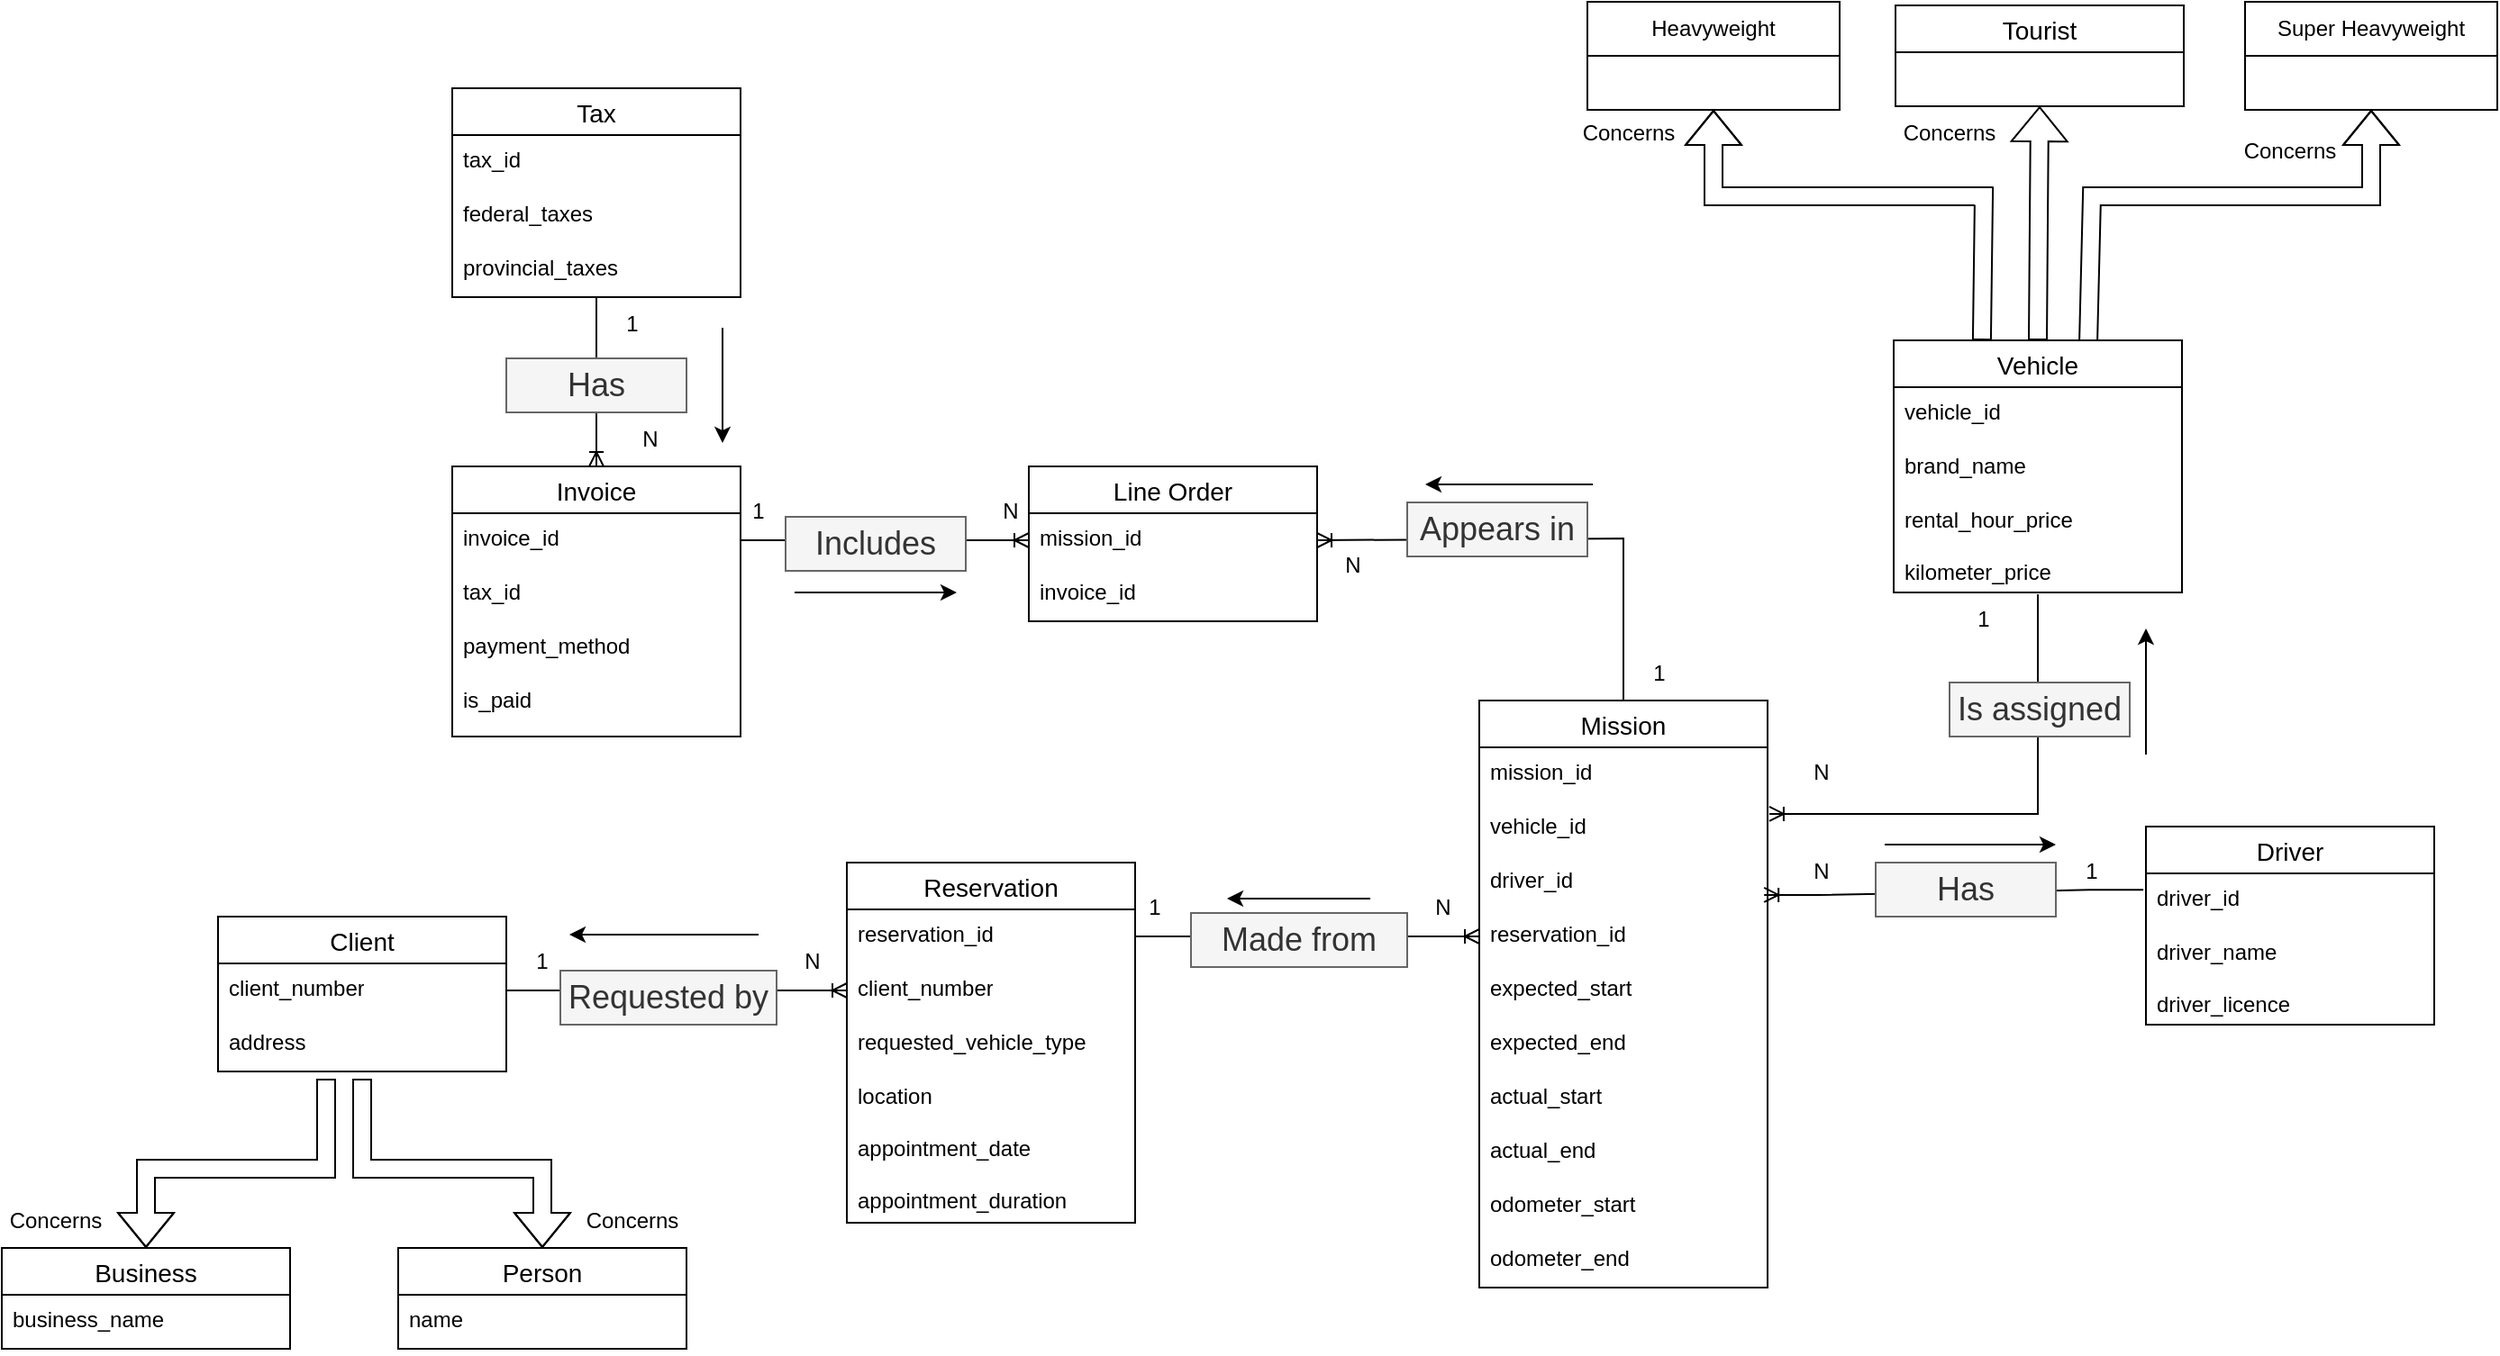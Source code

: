 <mxfile version="22.1.4" type="device">
  <diagram id="R2lEEEUBdFMjLlhIrx00" name="Page-1">
    <mxGraphModel dx="1900" dy="1611" grid="1" gridSize="10" guides="1" tooltips="1" connect="1" arrows="1" fold="1" page="1" pageScale="1" pageWidth="850" pageHeight="1100" math="0" shadow="0" extFonts="Permanent Marker^https://fonts.googleapis.com/css?family=Permanent+Marker">
      <root>
        <mxCell id="0" />
        <mxCell id="1" parent="0" />
        <mxCell id="akXxFOU8DNpJ8hJ18WZi-14" value="Mission" style="swimlane;fontStyle=0;childLayout=stackLayout;horizontal=1;startSize=26;horizontalStack=0;resizeParent=1;resizeParentMax=0;resizeLast=0;collapsible=1;marginBottom=0;align=center;fontSize=14;" parent="1" vertex="1">
          <mxGeometry x="150" y="370" width="160" height="326" as="geometry" />
        </mxCell>
        <mxCell id="akXxFOU8DNpJ8hJ18WZi-15" value="mission_id" style="text;strokeColor=none;fillColor=none;spacingLeft=4;spacingRight=4;overflow=hidden;rotatable=0;points=[[0,0.5],[1,0.5]];portConstraint=eastwest;fontSize=12;whiteSpace=wrap;html=1;" parent="akXxFOU8DNpJ8hJ18WZi-14" vertex="1">
          <mxGeometry y="26" width="160" height="30" as="geometry" />
        </mxCell>
        <mxCell id="akXxFOU8DNpJ8hJ18WZi-16" value="&lt;div&gt;vehicle_id&lt;/div&gt;&lt;div&gt;&lt;br&gt;&lt;/div&gt;" style="text;strokeColor=none;fillColor=none;spacingLeft=4;spacingRight=4;overflow=hidden;rotatable=0;points=[[0,0.5],[1,0.5]];portConstraint=eastwest;fontSize=12;whiteSpace=wrap;html=1;" parent="akXxFOU8DNpJ8hJ18WZi-14" vertex="1">
          <mxGeometry y="56" width="160" height="30" as="geometry" />
        </mxCell>
        <mxCell id="dKVeqmf3rWd-lL4ULNfH-48" value="driver_id" style="text;strokeColor=none;fillColor=none;spacingLeft=4;spacingRight=4;overflow=hidden;rotatable=0;points=[[0,0.5],[1,0.5]];portConstraint=eastwest;fontSize=12;whiteSpace=wrap;html=1;" parent="akXxFOU8DNpJ8hJ18WZi-14" vertex="1">
          <mxGeometry y="86" width="160" height="30" as="geometry" />
        </mxCell>
        <mxCell id="dKVeqmf3rWd-lL4ULNfH-49" value="reservation_id" style="text;strokeColor=none;fillColor=none;spacingLeft=4;spacingRight=4;overflow=hidden;rotatable=0;points=[[0,0.5],[1,0.5]];portConstraint=eastwest;fontSize=12;whiteSpace=wrap;html=1;" parent="akXxFOU8DNpJ8hJ18WZi-14" vertex="1">
          <mxGeometry y="116" width="160" height="30" as="geometry" />
        </mxCell>
        <mxCell id="dKVeqmf3rWd-lL4ULNfH-61" value="expected_start" style="text;strokeColor=none;fillColor=none;spacingLeft=4;spacingRight=4;overflow=hidden;rotatable=0;points=[[0,0.5],[1,0.5]];portConstraint=eastwest;fontSize=12;whiteSpace=wrap;html=1;" parent="akXxFOU8DNpJ8hJ18WZi-14" vertex="1">
          <mxGeometry y="146" width="160" height="30" as="geometry" />
        </mxCell>
        <mxCell id="dKVeqmf3rWd-lL4ULNfH-62" value="expected_end" style="text;strokeColor=none;fillColor=none;spacingLeft=4;spacingRight=4;overflow=hidden;rotatable=0;points=[[0,0.5],[1,0.5]];portConstraint=eastwest;fontSize=12;whiteSpace=wrap;html=1;" parent="akXxFOU8DNpJ8hJ18WZi-14" vertex="1">
          <mxGeometry y="176" width="160" height="30" as="geometry" />
        </mxCell>
        <mxCell id="S5_aVqYSwiM6wcFeoej1-1" value="actual_start" style="text;strokeColor=none;fillColor=none;spacingLeft=4;spacingRight=4;overflow=hidden;rotatable=0;points=[[0,0.5],[1,0.5]];portConstraint=eastwest;fontSize=12;whiteSpace=wrap;html=1;" vertex="1" parent="akXxFOU8DNpJ8hJ18WZi-14">
          <mxGeometry y="206" width="160" height="30" as="geometry" />
        </mxCell>
        <mxCell id="S5_aVqYSwiM6wcFeoej1-2" value="actual_end" style="text;strokeColor=none;fillColor=none;spacingLeft=4;spacingRight=4;overflow=hidden;rotatable=0;points=[[0,0.5],[1,0.5]];portConstraint=eastwest;fontSize=12;whiteSpace=wrap;html=1;" vertex="1" parent="akXxFOU8DNpJ8hJ18WZi-14">
          <mxGeometry y="236" width="160" height="30" as="geometry" />
        </mxCell>
        <mxCell id="dKVeqmf3rWd-lL4ULNfH-63" value="odometer_start" style="text;strokeColor=none;fillColor=none;spacingLeft=4;spacingRight=4;overflow=hidden;rotatable=0;points=[[0,0.5],[1,0.5]];portConstraint=eastwest;fontSize=12;whiteSpace=wrap;html=1;" parent="akXxFOU8DNpJ8hJ18WZi-14" vertex="1">
          <mxGeometry y="266" width="160" height="30" as="geometry" />
        </mxCell>
        <mxCell id="dKVeqmf3rWd-lL4ULNfH-64" value="odometer_end" style="text;strokeColor=none;fillColor=none;spacingLeft=4;spacingRight=4;overflow=hidden;rotatable=0;points=[[0,0.5],[1,0.5]];portConstraint=eastwest;fontSize=12;whiteSpace=wrap;html=1;" parent="akXxFOU8DNpJ8hJ18WZi-14" vertex="1">
          <mxGeometry y="296" width="160" height="30" as="geometry" />
        </mxCell>
        <mxCell id="akXxFOU8DNpJ8hJ18WZi-24" value="" style="edgeStyle=entityRelationEdgeStyle;fontSize=12;html=1;endArrow=ERoneToMany;rounded=0;entryX=0.988;entryY=0.733;entryDx=0;entryDy=0;entryPerimeter=0;exitX=-0.009;exitY=0.306;exitDx=0;exitDy=0;exitPerimeter=0;" parent="1" source="akXxFOU8DNpJ8hJ18WZi-26" target="dKVeqmf3rWd-lL4ULNfH-48" edge="1">
          <mxGeometry width="100" height="100" relative="1" as="geometry">
            <mxPoint x="540" y="471.0" as="sourcePoint" />
            <mxPoint x="450" y="510" as="targetPoint" />
          </mxGeometry>
        </mxCell>
        <mxCell id="akXxFOU8DNpJ8hJ18WZi-25" value="Driver" style="swimlane;fontStyle=0;childLayout=stackLayout;horizontal=1;startSize=26;horizontalStack=0;resizeParent=1;resizeParentMax=0;resizeLast=0;collapsible=1;marginBottom=0;align=center;fontSize=14;" parent="1" vertex="1">
          <mxGeometry x="520" y="440" width="160" height="110" as="geometry" />
        </mxCell>
        <mxCell id="akXxFOU8DNpJ8hJ18WZi-26" value="driver_id" style="text;strokeColor=none;fillColor=none;spacingLeft=4;spacingRight=4;overflow=hidden;rotatable=0;points=[[0,0.5],[1,0.5]];portConstraint=eastwest;fontSize=12;whiteSpace=wrap;html=1;" parent="akXxFOU8DNpJ8hJ18WZi-25" vertex="1">
          <mxGeometry y="26" width="160" height="30" as="geometry" />
        </mxCell>
        <mxCell id="akXxFOU8DNpJ8hJ18WZi-27" value="&lt;div&gt;driver_name&lt;/div&gt;&lt;div&gt;&lt;br&gt;&lt;/div&gt;&lt;div&gt;driver_licence&lt;br&gt;&lt;/div&gt;" style="text;strokeColor=none;fillColor=none;spacingLeft=4;spacingRight=4;overflow=hidden;rotatable=0;points=[[0,0.5],[1,0.5]];portConstraint=eastwest;fontSize=12;whiteSpace=wrap;html=1;" parent="akXxFOU8DNpJ8hJ18WZi-25" vertex="1">
          <mxGeometry y="56" width="160" height="54" as="geometry" />
        </mxCell>
        <mxCell id="akXxFOU8DNpJ8hJ18WZi-30" value="Client" style="swimlane;fontStyle=0;childLayout=stackLayout;horizontal=1;startSize=26;horizontalStack=0;resizeParent=1;resizeParentMax=0;resizeLast=0;collapsible=1;marginBottom=0;align=center;fontSize=14;" parent="1" vertex="1">
          <mxGeometry x="-550" y="490" width="160" height="86" as="geometry" />
        </mxCell>
        <mxCell id="akXxFOU8DNpJ8hJ18WZi-31" value="client_number" style="text;strokeColor=none;fillColor=none;spacingLeft=4;spacingRight=4;overflow=hidden;rotatable=0;points=[[0,0.5],[1,0.5]];portConstraint=eastwest;fontSize=12;whiteSpace=wrap;html=1;" parent="akXxFOU8DNpJ8hJ18WZi-30" vertex="1">
          <mxGeometry y="26" width="160" height="30" as="geometry" />
        </mxCell>
        <mxCell id="akXxFOU8DNpJ8hJ18WZi-32" value="address" style="text;strokeColor=none;fillColor=none;spacingLeft=4;spacingRight=4;overflow=hidden;rotatable=0;points=[[0,0.5],[1,0.5]];portConstraint=eastwest;fontSize=12;whiteSpace=wrap;html=1;" parent="akXxFOU8DNpJ8hJ18WZi-30" vertex="1">
          <mxGeometry y="56" width="160" height="30" as="geometry" />
        </mxCell>
        <mxCell id="akXxFOU8DNpJ8hJ18WZi-37" value="Business" style="swimlane;fontStyle=0;childLayout=stackLayout;horizontal=1;startSize=26;horizontalStack=0;resizeParent=1;resizeParentMax=0;resizeLast=0;collapsible=1;marginBottom=0;align=center;fontSize=14;" parent="1" vertex="1">
          <mxGeometry x="-670" y="674" width="160" height="56" as="geometry" />
        </mxCell>
        <mxCell id="akXxFOU8DNpJ8hJ18WZi-38" value="business_name" style="text;strokeColor=none;fillColor=none;spacingLeft=4;spacingRight=4;overflow=hidden;rotatable=0;points=[[0,0.5],[1,0.5]];portConstraint=eastwest;fontSize=12;whiteSpace=wrap;html=1;" parent="akXxFOU8DNpJ8hJ18WZi-37" vertex="1">
          <mxGeometry y="26" width="160" height="30" as="geometry" />
        </mxCell>
        <mxCell id="akXxFOU8DNpJ8hJ18WZi-41" value="Person" style="swimlane;fontStyle=0;childLayout=stackLayout;horizontal=1;startSize=26;horizontalStack=0;resizeParent=1;resizeParentMax=0;resizeLast=0;collapsible=1;marginBottom=0;align=center;fontSize=14;" parent="1" vertex="1">
          <mxGeometry x="-450" y="674" width="160" height="56" as="geometry" />
        </mxCell>
        <mxCell id="akXxFOU8DNpJ8hJ18WZi-42" value="name" style="text;strokeColor=none;fillColor=none;spacingLeft=4;spacingRight=4;overflow=hidden;rotatable=0;points=[[0,0.5],[1,0.5]];portConstraint=eastwest;fontSize=12;whiteSpace=wrap;html=1;" parent="akXxFOU8DNpJ8hJ18WZi-41" vertex="1">
          <mxGeometry y="26" width="160" height="30" as="geometry" />
        </mxCell>
        <mxCell id="HXT0rlTHmQGawke6wT0S-1" value="" style="shape=flexArrow;endArrow=classic;html=1;rounded=0;exitX=0.5;exitY=0;exitDx=0;exitDy=0;entryX=0.5;entryY=1;entryDx=0;entryDy=0;" parent="1" source="dKVeqmf3rWd-lL4ULNfH-14" target="HXT0rlTHmQGawke6wT0S-2" edge="1">
          <mxGeometry width="50" height="50" relative="1" as="geometry">
            <mxPoint x="455" y="150" as="sourcePoint" />
            <mxPoint x="460" y="40" as="targetPoint" />
          </mxGeometry>
        </mxCell>
        <mxCell id="HXT0rlTHmQGawke6wT0S-2" value="Tourist" style="swimlane;fontStyle=0;childLayout=stackLayout;horizontal=1;startSize=26;horizontalStack=0;resizeParent=1;resizeParentMax=0;resizeLast=0;collapsible=1;marginBottom=0;align=center;fontSize=14;" parent="1" vertex="1">
          <mxGeometry x="381" y="-16" width="160" height="56" as="geometry" />
        </mxCell>
        <mxCell id="HXT0rlTHmQGawke6wT0S-6" value="" style="shape=flexArrow;endArrow=classic;html=1;rounded=0;exitX=0.306;exitY=0;exitDx=0;exitDy=0;exitPerimeter=0;entryX=0.5;entryY=1;entryDx=0;entryDy=0;" parent="1" source="dKVeqmf3rWd-lL4ULNfH-14" target="HXT0rlTHmQGawke6wT0S-7" edge="1">
          <mxGeometry width="50" height="50" relative="1" as="geometry">
            <mxPoint x="430" y="150" as="sourcePoint" />
            <mxPoint x="250" y="60" as="targetPoint" />
            <Array as="points">
              <mxPoint x="430" y="90" />
              <mxPoint x="280" y="90" />
            </Array>
          </mxGeometry>
        </mxCell>
        <mxCell id="HXT0rlTHmQGawke6wT0S-7" value="Heavyweight" style="swimlane;fontStyle=0;childLayout=stackLayout;horizontal=1;startSize=30;horizontalStack=0;resizeParent=1;resizeParentMax=0;resizeLast=0;collapsible=1;marginBottom=0;whiteSpace=wrap;html=1;" parent="1" vertex="1">
          <mxGeometry x="210" y="-18" width="140" height="60" as="geometry" />
        </mxCell>
        <mxCell id="HXT0rlTHmQGawke6wT0S-11" value="Super Heavyweight" style="swimlane;fontStyle=0;childLayout=stackLayout;horizontal=1;startSize=30;horizontalStack=0;resizeParent=1;resizeParentMax=0;resizeLast=0;collapsible=1;marginBottom=0;whiteSpace=wrap;html=1;" parent="1" vertex="1">
          <mxGeometry x="575" y="-18" width="140" height="60" as="geometry" />
        </mxCell>
        <mxCell id="HXT0rlTHmQGawke6wT0S-15" value="" style="shape=flexArrow;endArrow=classic;html=1;rounded=0;entryX=0.5;entryY=1;entryDx=0;entryDy=0;exitX=0.675;exitY=0.014;exitDx=0;exitDy=0;exitPerimeter=0;" parent="1" source="dKVeqmf3rWd-lL4ULNfH-14" target="HXT0rlTHmQGawke6wT0S-11" edge="1">
          <mxGeometry width="50" height="50" relative="1" as="geometry">
            <mxPoint x="490" y="160" as="sourcePoint" />
            <mxPoint x="683.94" y="22.01" as="targetPoint" />
            <Array as="points">
              <mxPoint x="490" y="90" />
              <mxPoint x="645" y="90" />
            </Array>
          </mxGeometry>
        </mxCell>
        <mxCell id="HXT0rlTHmQGawke6wT0S-26" value="Line Order" style="swimlane;fontStyle=0;childLayout=stackLayout;horizontal=1;startSize=26;horizontalStack=0;resizeParent=1;resizeParentMax=0;resizeLast=0;collapsible=1;marginBottom=0;align=center;fontSize=14;" parent="1" vertex="1">
          <mxGeometry x="-100" y="240" width="160" height="86" as="geometry" />
        </mxCell>
        <mxCell id="HXT0rlTHmQGawke6wT0S-27" value="mission_id" style="text;strokeColor=none;fillColor=none;spacingLeft=4;spacingRight=4;overflow=hidden;rotatable=0;points=[[0,0.5],[1,0.5]];portConstraint=eastwest;fontSize=12;whiteSpace=wrap;html=1;" parent="HXT0rlTHmQGawke6wT0S-26" vertex="1">
          <mxGeometry y="26" width="160" height="30" as="geometry" />
        </mxCell>
        <mxCell id="HXT0rlTHmQGawke6wT0S-28" value="invoice_id" style="text;strokeColor=none;fillColor=none;spacingLeft=4;spacingRight=4;overflow=hidden;rotatable=0;points=[[0,0.5],[1,0.5]];portConstraint=eastwest;fontSize=12;whiteSpace=wrap;html=1;" parent="HXT0rlTHmQGawke6wT0S-26" vertex="1">
          <mxGeometry y="56" width="160" height="30" as="geometry" />
        </mxCell>
        <mxCell id="HXT0rlTHmQGawke6wT0S-30" value="Invoice" style="swimlane;fontStyle=0;childLayout=stackLayout;horizontal=1;startSize=26;horizontalStack=0;resizeParent=1;resizeParentMax=0;resizeLast=0;collapsible=1;marginBottom=0;align=center;fontSize=14;" parent="1" vertex="1">
          <mxGeometry x="-420" y="240" width="160" height="150" as="geometry" />
        </mxCell>
        <mxCell id="HXT0rlTHmQGawke6wT0S-31" value="invoice_id" style="text;strokeColor=none;fillColor=none;spacingLeft=4;spacingRight=4;overflow=hidden;rotatable=0;points=[[0,0.5],[1,0.5]];portConstraint=eastwest;fontSize=12;whiteSpace=wrap;html=1;" parent="HXT0rlTHmQGawke6wT0S-30" vertex="1">
          <mxGeometry y="26" width="160" height="30" as="geometry" />
        </mxCell>
        <mxCell id="dKVeqmf3rWd-lL4ULNfH-33" value="tax_id" style="text;strokeColor=none;fillColor=none;spacingLeft=4;spacingRight=4;overflow=hidden;rotatable=0;points=[[0,0.5],[1,0.5]];portConstraint=eastwest;fontSize=12;whiteSpace=wrap;html=1;" parent="HXT0rlTHmQGawke6wT0S-30" vertex="1">
          <mxGeometry y="56" width="160" height="30" as="geometry" />
        </mxCell>
        <mxCell id="HXT0rlTHmQGawke6wT0S-32" value="payment_method" style="text;strokeColor=none;fillColor=none;spacingLeft=4;spacingRight=4;overflow=hidden;rotatable=0;points=[[0,0.5],[1,0.5]];portConstraint=eastwest;fontSize=12;whiteSpace=wrap;html=1;" parent="HXT0rlTHmQGawke6wT0S-30" vertex="1">
          <mxGeometry y="86" width="160" height="30" as="geometry" />
        </mxCell>
        <mxCell id="HXT0rlTHmQGawke6wT0S-33" value="&lt;div&gt;is_paid&lt;/div&gt;" style="text;strokeColor=none;fillColor=none;spacingLeft=4;spacingRight=4;overflow=hidden;rotatable=0;points=[[0,0.5],[1,0.5]];portConstraint=eastwest;fontSize=12;whiteSpace=wrap;html=1;" parent="HXT0rlTHmQGawke6wT0S-30" vertex="1">
          <mxGeometry y="116" width="160" height="34" as="geometry" />
        </mxCell>
        <mxCell id="HXT0rlTHmQGawke6wT0S-34" value="" style="fontSize=12;html=1;endArrow=ERoneToMany;rounded=0;exitX=0.5;exitY=0;exitDx=0;exitDy=0;entryX=1;entryY=0.5;entryDx=0;entryDy=0;" parent="1" source="akXxFOU8DNpJ8hJ18WZi-14" target="HXT0rlTHmQGawke6wT0S-27" edge="1">
          <mxGeometry width="100" height="100" relative="1" as="geometry">
            <mxPoint x="230" y="300" as="sourcePoint" />
            <mxPoint x="100" y="280" as="targetPoint" />
            <Array as="points">
              <mxPoint x="230" y="280" />
            </Array>
          </mxGeometry>
        </mxCell>
        <mxCell id="HXT0rlTHmQGawke6wT0S-35" value="" style="fontSize=12;html=1;endArrow=ERoneToMany;rounded=0;exitX=1;exitY=0.5;exitDx=0;exitDy=0;entryX=0;entryY=0.5;entryDx=0;entryDy=0;" parent="1" source="HXT0rlTHmQGawke6wT0S-31" target="HXT0rlTHmQGawke6wT0S-27" edge="1">
          <mxGeometry width="100" height="100" relative="1" as="geometry">
            <mxPoint x="-120" y="330" as="sourcePoint" />
            <mxPoint x="-120" y="208" as="targetPoint" />
          </mxGeometry>
        </mxCell>
        <mxCell id="HXT0rlTHmQGawke6wT0S-40" value="Reservation" style="swimlane;fontStyle=0;childLayout=stackLayout;horizontal=1;startSize=26;horizontalStack=0;resizeParent=1;resizeParentMax=0;resizeLast=0;collapsible=1;marginBottom=0;align=center;fontSize=14;" parent="1" vertex="1">
          <mxGeometry x="-201" y="460" width="160" height="200" as="geometry" />
        </mxCell>
        <mxCell id="dKVeqmf3rWd-lL4ULNfH-50" value="reservation_id" style="text;strokeColor=none;fillColor=none;spacingLeft=4;spacingRight=4;overflow=hidden;rotatable=0;points=[[0,0.5],[1,0.5]];portConstraint=eastwest;fontSize=12;whiteSpace=wrap;html=1;" parent="HXT0rlTHmQGawke6wT0S-40" vertex="1">
          <mxGeometry y="26" width="160" height="30" as="geometry" />
        </mxCell>
        <mxCell id="HXT0rlTHmQGawke6wT0S-41" value="client_number" style="text;strokeColor=none;fillColor=none;spacingLeft=4;spacingRight=4;overflow=hidden;rotatable=0;points=[[0,0.5],[1,0.5]];portConstraint=eastwest;fontSize=12;whiteSpace=wrap;html=1;" parent="HXT0rlTHmQGawke6wT0S-40" vertex="1">
          <mxGeometry y="56" width="160" height="30" as="geometry" />
        </mxCell>
        <mxCell id="HXT0rlTHmQGawke6wT0S-42" value="requested_vehicle_type" style="text;strokeColor=none;fillColor=none;spacingLeft=4;spacingRight=4;overflow=hidden;rotatable=0;points=[[0,0.5],[1,0.5]];portConstraint=eastwest;fontSize=12;whiteSpace=wrap;html=1;" parent="HXT0rlTHmQGawke6wT0S-40" vertex="1">
          <mxGeometry y="86" width="160" height="30" as="geometry" />
        </mxCell>
        <mxCell id="HXT0rlTHmQGawke6wT0S-43" value="&lt;div&gt;location&lt;/div&gt;&lt;div&gt;&lt;br&gt;&lt;/div&gt;&lt;div&gt;appointment_date&lt;/div&gt;&lt;div&gt;&lt;br&gt;&lt;/div&gt;&lt;div&gt;appointment_duration&lt;br&gt;&lt;/div&gt;&lt;div&gt;&lt;br&gt;&lt;/div&gt;&lt;div&gt;&lt;br&gt;&lt;/div&gt;" style="text;strokeColor=none;fillColor=none;spacingLeft=4;spacingRight=4;overflow=hidden;rotatable=0;points=[[0,0.5],[1,0.5]];portConstraint=eastwest;fontSize=12;whiteSpace=wrap;html=1;" parent="HXT0rlTHmQGawke6wT0S-40" vertex="1">
          <mxGeometry y="116" width="160" height="84" as="geometry" />
        </mxCell>
        <mxCell id="HXT0rlTHmQGawke6wT0S-44" value="Concerns" style="text;html=1;strokeColor=none;fillColor=none;align=center;verticalAlign=middle;whiteSpace=wrap;rounded=0;" parent="1" vertex="1">
          <mxGeometry x="570" y="50" width="60" height="30" as="geometry" />
        </mxCell>
        <mxCell id="HXT0rlTHmQGawke6wT0S-45" value="Concerns" style="text;html=1;strokeColor=none;fillColor=none;align=center;verticalAlign=middle;whiteSpace=wrap;rounded=0;" parent="1" vertex="1">
          <mxGeometry x="381" y="40" width="60" height="30" as="geometry" />
        </mxCell>
        <mxCell id="HXT0rlTHmQGawke6wT0S-46" value="Concerns" style="text;html=1;strokeColor=none;fillColor=none;align=center;verticalAlign=middle;whiteSpace=wrap;rounded=0;" parent="1" vertex="1">
          <mxGeometry x="203" y="40" width="60" height="30" as="geometry" />
        </mxCell>
        <mxCell id="HXT0rlTHmQGawke6wT0S-47" value="Concerns" style="text;html=1;strokeColor=none;fillColor=none;align=center;verticalAlign=middle;whiteSpace=wrap;rounded=0;" parent="1" vertex="1">
          <mxGeometry x="-350" y="644" width="60" height="30" as="geometry" />
        </mxCell>
        <mxCell id="HXT0rlTHmQGawke6wT0S-48" value="Concerns" style="text;html=1;strokeColor=none;fillColor=none;align=center;verticalAlign=middle;whiteSpace=wrap;rounded=0;" parent="1" vertex="1">
          <mxGeometry x="-670" y="644" width="60" height="30" as="geometry" />
        </mxCell>
        <mxCell id="9CHubEAWElx0CJi55Ytn-6" value="Tax" style="swimlane;fontStyle=0;childLayout=stackLayout;horizontal=1;startSize=26;horizontalStack=0;resizeParent=1;resizeParentMax=0;resizeLast=0;collapsible=1;marginBottom=0;align=center;fontSize=14;" parent="1" vertex="1">
          <mxGeometry x="-420" y="30" width="160" height="116" as="geometry" />
        </mxCell>
        <mxCell id="9CHubEAWElx0CJi55Ytn-7" value="tax_id&lt;span style=&quot;white-space: pre;&quot;&gt;&#x9;&lt;/span&gt;" style="text;strokeColor=none;fillColor=none;spacingLeft=4;spacingRight=4;overflow=hidden;rotatable=0;points=[[0,0.5],[1,0.5]];portConstraint=eastwest;fontSize=12;whiteSpace=wrap;html=1;" parent="9CHubEAWElx0CJi55Ytn-6" vertex="1">
          <mxGeometry y="26" width="160" height="30" as="geometry" />
        </mxCell>
        <mxCell id="9CHubEAWElx0CJi55Ytn-8" value="federal_taxes" style="text;strokeColor=none;fillColor=none;spacingLeft=4;spacingRight=4;overflow=hidden;rotatable=0;points=[[0,0.5],[1,0.5]];portConstraint=eastwest;fontSize=12;whiteSpace=wrap;html=1;" parent="9CHubEAWElx0CJi55Ytn-6" vertex="1">
          <mxGeometry y="56" width="160" height="30" as="geometry" />
        </mxCell>
        <mxCell id="9CHubEAWElx0CJi55Ytn-9" value="provincial_taxes" style="text;strokeColor=none;fillColor=none;spacingLeft=4;spacingRight=4;overflow=hidden;rotatable=0;points=[[0,0.5],[1,0.5]];portConstraint=eastwest;fontSize=12;whiteSpace=wrap;html=1;" parent="9CHubEAWElx0CJi55Ytn-6" vertex="1">
          <mxGeometry y="86" width="160" height="30" as="geometry" />
        </mxCell>
        <mxCell id="9CHubEAWElx0CJi55Ytn-10" value="" style="fontSize=12;html=1;endArrow=ERoneToMany;rounded=0;entryX=0.5;entryY=0;entryDx=0;entryDy=0;exitX=0.5;exitY=1;exitDx=0;exitDy=0;" parent="1" source="9CHubEAWElx0CJi55Ytn-6" target="HXT0rlTHmQGawke6wT0S-30" edge="1">
          <mxGeometry width="100" height="100" relative="1" as="geometry">
            <mxPoint x="-340" y="200" as="sourcePoint" />
            <mxPoint x="710" y="870" as="targetPoint" />
          </mxGeometry>
        </mxCell>
        <mxCell id="dKVeqmf3rWd-lL4ULNfH-1" value="1" style="text;html=1;strokeColor=none;fillColor=none;align=center;verticalAlign=middle;whiteSpace=wrap;rounded=0;" parent="1" vertex="1">
          <mxGeometry x="460" y="450" width="60" height="30" as="geometry" />
        </mxCell>
        <mxCell id="dKVeqmf3rWd-lL4ULNfH-2" value="N" style="text;html=1;strokeColor=none;fillColor=none;align=center;verticalAlign=middle;whiteSpace=wrap;rounded=0;" parent="1" vertex="1">
          <mxGeometry x="310" y="450" width="60" height="30" as="geometry" />
        </mxCell>
        <mxCell id="dKVeqmf3rWd-lL4ULNfH-3" value="&lt;font style=&quot;font-size: 18px;&quot;&gt;Has&lt;/font&gt;" style="text;html=1;strokeColor=#666666;fillColor=#f5f5f5;align=center;verticalAlign=middle;whiteSpace=wrap;rounded=0;fontColor=#333333;" parent="1" vertex="1">
          <mxGeometry x="370" y="460" width="100" height="30" as="geometry" />
        </mxCell>
        <mxCell id="dKVeqmf3rWd-lL4ULNfH-5" value="" style="endArrow=classic;html=1;rounded=0;" parent="1" edge="1">
          <mxGeometry width="50" height="50" relative="1" as="geometry">
            <mxPoint x="375" y="450" as="sourcePoint" />
            <mxPoint x="470" y="450" as="targetPoint" />
          </mxGeometry>
        </mxCell>
        <mxCell id="dKVeqmf3rWd-lL4ULNfH-9" value="" style="fontSize=12;html=1;endArrow=ERoneToMany;rounded=0;entryX=1.006;entryY=0.233;entryDx=0;entryDy=0;entryPerimeter=0;exitX=0.5;exitY=1.019;exitDx=0;exitDy=0;exitPerimeter=0;" parent="1" source="dKVeqmf3rWd-lL4ULNfH-17" target="akXxFOU8DNpJ8hJ18WZi-16" edge="1">
          <mxGeometry width="100" height="100" relative="1" as="geometry">
            <mxPoint x="460" y="310" as="sourcePoint" />
            <mxPoint x="326" y="439" as="targetPoint" />
            <Array as="points">
              <mxPoint x="460" y="433" />
            </Array>
          </mxGeometry>
        </mxCell>
        <mxCell id="dKVeqmf3rWd-lL4ULNfH-14" value="Vehicle" style="swimlane;fontStyle=0;childLayout=stackLayout;horizontal=1;startSize=26;horizontalStack=0;resizeParent=1;resizeParentMax=0;resizeLast=0;collapsible=1;marginBottom=0;align=center;fontSize=14;" parent="1" vertex="1">
          <mxGeometry x="380" y="170" width="160" height="140" as="geometry" />
        </mxCell>
        <mxCell id="dKVeqmf3rWd-lL4ULNfH-15" value="vehicle_id" style="text;strokeColor=none;fillColor=none;spacingLeft=4;spacingRight=4;overflow=hidden;rotatable=0;points=[[0,0.5],[1,0.5]];portConstraint=eastwest;fontSize=12;whiteSpace=wrap;html=1;" parent="dKVeqmf3rWd-lL4ULNfH-14" vertex="1">
          <mxGeometry y="26" width="160" height="30" as="geometry" />
        </mxCell>
        <mxCell id="dKVeqmf3rWd-lL4ULNfH-16" value="brand_name" style="text;strokeColor=none;fillColor=none;spacingLeft=4;spacingRight=4;overflow=hidden;rotatable=0;points=[[0,0.5],[1,0.5]];portConstraint=eastwest;fontSize=12;whiteSpace=wrap;html=1;" parent="dKVeqmf3rWd-lL4ULNfH-14" vertex="1">
          <mxGeometry y="56" width="160" height="30" as="geometry" />
        </mxCell>
        <mxCell id="dKVeqmf3rWd-lL4ULNfH-17" value="&lt;div&gt;rental_hour_price&lt;/div&gt;&lt;div&gt;&lt;br&gt;&lt;/div&gt;&lt;div&gt;kilometer_price&lt;br&gt;&lt;/div&gt;&lt;div&gt;&lt;br&gt;&lt;/div&gt;&lt;div&gt;vehicle_type&lt;br&gt;&lt;/div&gt;" style="text;strokeColor=none;fillColor=none;spacingLeft=4;spacingRight=4;overflow=hidden;rotatable=0;points=[[0,0.5],[1,0.5]];portConstraint=eastwest;fontSize=12;whiteSpace=wrap;html=1;" parent="dKVeqmf3rWd-lL4ULNfH-14" vertex="1">
          <mxGeometry y="86" width="160" height="54" as="geometry" />
        </mxCell>
        <mxCell id="dKVeqmf3rWd-lL4ULNfH-19" value="&lt;font style=&quot;font-size: 18px;&quot;&gt;Is assigned&lt;/font&gt;" style="text;html=1;strokeColor=#666666;fillColor=#f5f5f5;align=center;verticalAlign=middle;whiteSpace=wrap;rounded=0;fontColor=#333333;" parent="1" vertex="1">
          <mxGeometry x="411" y="360" width="100" height="30" as="geometry" />
        </mxCell>
        <mxCell id="dKVeqmf3rWd-lL4ULNfH-20" value="N" style="text;html=1;strokeColor=none;fillColor=none;align=center;verticalAlign=middle;whiteSpace=wrap;rounded=0;" parent="1" vertex="1">
          <mxGeometry x="310" y="390" width="60" height="40" as="geometry" />
        </mxCell>
        <mxCell id="dKVeqmf3rWd-lL4ULNfH-21" value="1" style="text;html=1;strokeColor=none;fillColor=none;align=center;verticalAlign=middle;whiteSpace=wrap;rounded=0;" parent="1" vertex="1">
          <mxGeometry x="400" y="310" width="60" height="30" as="geometry" />
        </mxCell>
        <mxCell id="dKVeqmf3rWd-lL4ULNfH-22" value="" style="endArrow=classic;html=1;rounded=0;" parent="1" edge="1">
          <mxGeometry width="50" height="50" relative="1" as="geometry">
            <mxPoint x="520" y="400" as="sourcePoint" />
            <mxPoint x="520" y="330" as="targetPoint" />
          </mxGeometry>
        </mxCell>
        <mxCell id="dKVeqmf3rWd-lL4ULNfH-23" value="1" style="text;html=1;strokeColor=none;fillColor=none;align=center;verticalAlign=middle;whiteSpace=wrap;rounded=0;" parent="1" vertex="1">
          <mxGeometry x="220" y="340" width="60" height="30" as="geometry" />
        </mxCell>
        <mxCell id="dKVeqmf3rWd-lL4ULNfH-24" value="N" style="text;html=1;strokeColor=none;fillColor=none;align=center;verticalAlign=middle;whiteSpace=wrap;rounded=0;" parent="1" vertex="1">
          <mxGeometry x="50" y="280" width="60" height="30" as="geometry" />
        </mxCell>
        <mxCell id="dKVeqmf3rWd-lL4ULNfH-25" value="&lt;font style=&quot;font-size: 18px;&quot;&gt;Appears in&lt;/font&gt;" style="text;html=1;strokeColor=#666666;fillColor=#f5f5f5;align=center;verticalAlign=middle;whiteSpace=wrap;rounded=0;fontColor=#333333;" parent="1" vertex="1">
          <mxGeometry x="110" y="260" width="100" height="30" as="geometry" />
        </mxCell>
        <mxCell id="dKVeqmf3rWd-lL4ULNfH-28" value="N" style="text;html=1;strokeColor=none;fillColor=none;align=center;verticalAlign=middle;whiteSpace=wrap;rounded=0;" parent="1" vertex="1">
          <mxGeometry x="-140" y="250" width="60" height="30" as="geometry" />
        </mxCell>
        <mxCell id="dKVeqmf3rWd-lL4ULNfH-30" value="1" style="text;html=1;strokeColor=none;fillColor=none;align=center;verticalAlign=middle;whiteSpace=wrap;rounded=0;" parent="1" vertex="1">
          <mxGeometry x="-280" y="250" width="60" height="30" as="geometry" />
        </mxCell>
        <mxCell id="dKVeqmf3rWd-lL4ULNfH-32" value="&lt;font style=&quot;font-size: 18px;&quot;&gt;Includes&lt;br&gt;&lt;/font&gt;" style="text;html=1;strokeColor=#666666;fillColor=#f5f5f5;align=center;verticalAlign=middle;whiteSpace=wrap;rounded=0;fontColor=#333333;" parent="1" vertex="1">
          <mxGeometry x="-235" y="268" width="100" height="30" as="geometry" />
        </mxCell>
        <mxCell id="dKVeqmf3rWd-lL4ULNfH-34" value="N" style="text;html=1;strokeColor=none;fillColor=none;align=center;verticalAlign=middle;whiteSpace=wrap;rounded=0;" parent="1" vertex="1">
          <mxGeometry x="-340" y="210" width="60" height="30" as="geometry" />
        </mxCell>
        <mxCell id="dKVeqmf3rWd-lL4ULNfH-40" value="1" style="text;html=1;strokeColor=none;fillColor=none;align=center;verticalAlign=middle;whiteSpace=wrap;rounded=0;" parent="1" vertex="1">
          <mxGeometry x="-350" y="146" width="60" height="30" as="geometry" />
        </mxCell>
        <mxCell id="dKVeqmf3rWd-lL4ULNfH-42" value="&lt;font style=&quot;font-size: 18px;&quot;&gt;Has&lt;br&gt;&lt;/font&gt;" style="text;html=1;strokeColor=#666666;fillColor=#f5f5f5;align=center;verticalAlign=middle;whiteSpace=wrap;rounded=0;fontColor=#333333;" parent="1" vertex="1">
          <mxGeometry x="-390" y="180" width="100" height="30" as="geometry" />
        </mxCell>
        <mxCell id="dKVeqmf3rWd-lL4ULNfH-44" value="" style="endArrow=classic;html=1;rounded=0;" parent="1" edge="1">
          <mxGeometry width="50" height="50" relative="1" as="geometry">
            <mxPoint x="213" y="250" as="sourcePoint" />
            <mxPoint x="120" y="250" as="targetPoint" />
          </mxGeometry>
        </mxCell>
        <mxCell id="dKVeqmf3rWd-lL4ULNfH-45" value="" style="endArrow=classic;html=1;rounded=0;" parent="1" edge="1">
          <mxGeometry width="50" height="50" relative="1" as="geometry">
            <mxPoint x="-230" y="310" as="sourcePoint" />
            <mxPoint x="-140" y="310" as="targetPoint" />
          </mxGeometry>
        </mxCell>
        <mxCell id="dKVeqmf3rWd-lL4ULNfH-46" value="" style="endArrow=classic;html=1;rounded=0;" parent="1" edge="1">
          <mxGeometry width="50" height="50" relative="1" as="geometry">
            <mxPoint x="-270" y="163" as="sourcePoint" />
            <mxPoint x="-270" y="227" as="targetPoint" />
          </mxGeometry>
        </mxCell>
        <mxCell id="dKVeqmf3rWd-lL4ULNfH-51" value="" style="fontSize=12;html=1;endArrow=ERoneToMany;rounded=0;exitX=1;exitY=0.5;exitDx=0;exitDy=0;entryX=0;entryY=0.5;entryDx=0;entryDy=0;" parent="1" source="dKVeqmf3rWd-lL4ULNfH-50" target="dKVeqmf3rWd-lL4ULNfH-49" edge="1">
          <mxGeometry width="100" height="100" relative="1" as="geometry">
            <mxPoint x="171" y="660" as="sourcePoint" />
            <mxPoint x="80" y="570" as="targetPoint" />
          </mxGeometry>
        </mxCell>
        <mxCell id="dKVeqmf3rWd-lL4ULNfH-52" value="1" style="text;html=1;strokeColor=none;fillColor=none;align=center;verticalAlign=middle;whiteSpace=wrap;rounded=0;" parent="1" vertex="1">
          <mxGeometry x="-60" y="470" width="60" height="30" as="geometry" />
        </mxCell>
        <mxCell id="dKVeqmf3rWd-lL4ULNfH-55" value="N" style="text;html=1;strokeColor=none;fillColor=none;align=center;verticalAlign=middle;whiteSpace=wrap;rounded=0;" parent="1" vertex="1">
          <mxGeometry x="100" y="470" width="60" height="30" as="geometry" />
        </mxCell>
        <mxCell id="dKVeqmf3rWd-lL4ULNfH-56" value="&lt;font style=&quot;font-size: 18px;&quot;&gt;Made from&lt;br&gt;&lt;/font&gt;" style="text;html=1;strokeColor=#666666;fillColor=#f5f5f5;align=center;verticalAlign=middle;whiteSpace=wrap;rounded=0;fontColor=#333333;" parent="1" vertex="1">
          <mxGeometry x="-10" y="488" width="120" height="30" as="geometry" />
        </mxCell>
        <mxCell id="dKVeqmf3rWd-lL4ULNfH-57" value="" style="endArrow=classic;html=1;rounded=0;" parent="1" edge="1">
          <mxGeometry width="50" height="50" relative="1" as="geometry">
            <mxPoint x="89.5" y="480" as="sourcePoint" />
            <mxPoint x="10" y="480" as="targetPoint" />
          </mxGeometry>
        </mxCell>
        <mxCell id="dKVeqmf3rWd-lL4ULNfH-58" value="" style="fontSize=12;html=1;endArrow=ERoneToMany;rounded=0;entryX=0;entryY=0.5;entryDx=0;entryDy=0;exitX=1;exitY=0.5;exitDx=0;exitDy=0;" parent="1" source="akXxFOU8DNpJ8hJ18WZi-31" target="HXT0rlTHmQGawke6wT0S-41" edge="1">
          <mxGeometry width="100" height="100" relative="1" as="geometry">
            <mxPoint x="-340" y="540" as="sourcePoint" />
            <mxPoint x="-470" y="640" as="targetPoint" />
          </mxGeometry>
        </mxCell>
        <mxCell id="dKVeqmf3rWd-lL4ULNfH-59" value="" style="shape=flexArrow;endArrow=classic;html=1;rounded=0;exitX=0.375;exitY=1.133;exitDx=0;exitDy=0;exitPerimeter=0;entryX=0.5;entryY=0;entryDx=0;entryDy=0;" parent="1" source="akXxFOU8DNpJ8hJ18WZi-32" target="akXxFOU8DNpJ8hJ18WZi-37" edge="1">
          <mxGeometry width="50" height="50" relative="1" as="geometry">
            <mxPoint x="-540" y="700" as="sourcePoint" />
            <mxPoint x="-490" y="700" as="targetPoint" />
            <Array as="points">
              <mxPoint x="-490" y="630" />
              <mxPoint x="-590" y="630" />
            </Array>
          </mxGeometry>
        </mxCell>
        <mxCell id="dKVeqmf3rWd-lL4ULNfH-60" value="" style="shape=flexArrow;endArrow=classic;html=1;rounded=0;entryX=0.5;entryY=0;entryDx=0;entryDy=0;" parent="1" target="akXxFOU8DNpJ8hJ18WZi-41" edge="1">
          <mxGeometry width="50" height="50" relative="1" as="geometry">
            <mxPoint x="-470" y="580" as="sourcePoint" />
            <mxPoint x="-370" y="730" as="targetPoint" />
            <Array as="points">
              <mxPoint x="-470" y="630" />
              <mxPoint x="-370" y="630" />
            </Array>
          </mxGeometry>
        </mxCell>
        <mxCell id="dKVeqmf3rWd-lL4ULNfH-65" value="&lt;font style=&quot;font-size: 18px;&quot;&gt;Requested by&lt;br&gt;&lt;/font&gt;" style="text;html=1;strokeColor=#666666;fillColor=#f5f5f5;align=center;verticalAlign=middle;whiteSpace=wrap;rounded=0;fontColor=#333333;" parent="1" vertex="1">
          <mxGeometry x="-360" y="520" width="120" height="30" as="geometry" />
        </mxCell>
        <mxCell id="dKVeqmf3rWd-lL4ULNfH-67" value="1" style="text;html=1;strokeColor=none;fillColor=none;align=center;verticalAlign=middle;whiteSpace=wrap;rounded=0;" parent="1" vertex="1">
          <mxGeometry x="-400" y="500" width="60" height="30" as="geometry" />
        </mxCell>
        <mxCell id="dKVeqmf3rWd-lL4ULNfH-68" value="N" style="text;html=1;strokeColor=none;fillColor=none;align=center;verticalAlign=middle;whiteSpace=wrap;rounded=0;" parent="1" vertex="1">
          <mxGeometry x="-250" y="500" width="60" height="30" as="geometry" />
        </mxCell>
        <mxCell id="dKVeqmf3rWd-lL4ULNfH-69" value="" style="endArrow=classic;html=1;rounded=0;entryX=0.75;entryY=0;entryDx=0;entryDy=0;exitX=0;exitY=0;exitDx=0;exitDy=0;" parent="1" source="dKVeqmf3rWd-lL4ULNfH-68" target="dKVeqmf3rWd-lL4ULNfH-67" edge="1">
          <mxGeometry width="50" height="50" relative="1" as="geometry">
            <mxPoint x="-260.5" y="500" as="sourcePoint" />
            <mxPoint x="-330" y="500" as="targetPoint" />
          </mxGeometry>
        </mxCell>
      </root>
    </mxGraphModel>
  </diagram>
</mxfile>
